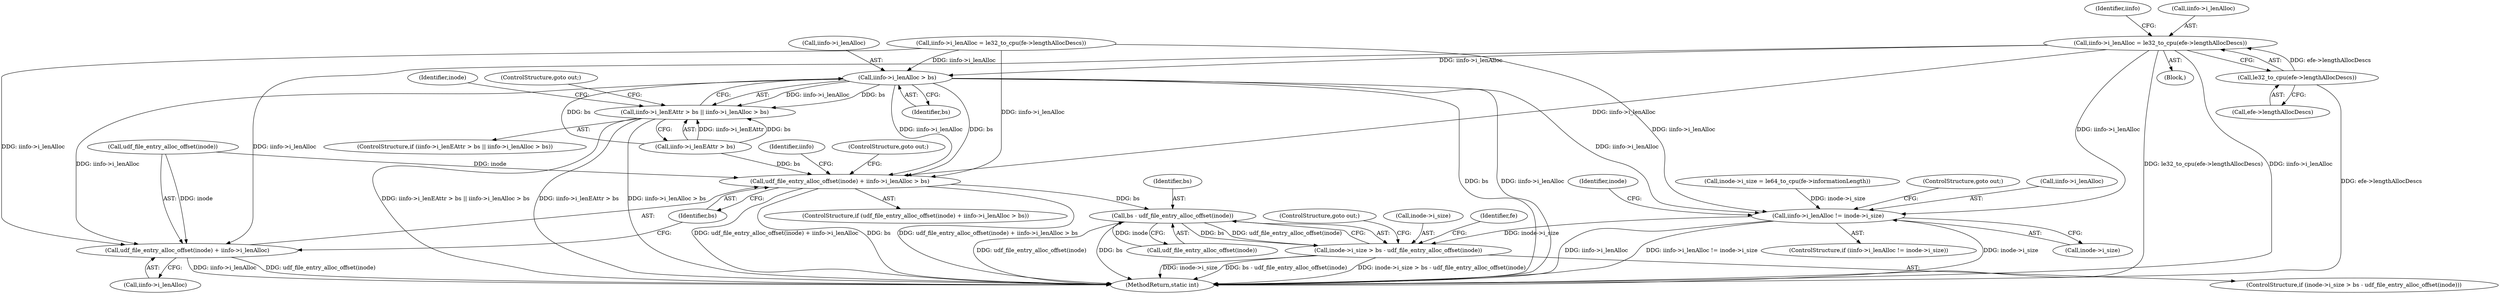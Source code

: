 digraph "0_linux_23b133bdc452aa441fcb9b82cbf6dd05cfd342d0@pointer" {
"1000955" [label="(Call,iinfo->i_lenAlloc = le32_to_cpu(efe->lengthAllocDescs))"];
"1000959" [label="(Call,le32_to_cpu(efe->lengthAllocDescs))"];
"1000985" [label="(Call,iinfo->i_lenAlloc > bs)"];
"1000979" [label="(Call,iinfo->i_lenEAttr > bs || iinfo->i_lenAlloc > bs)"];
"1000992" [label="(Call,udf_file_entry_alloc_offset(inode) + iinfo->i_lenAlloc > bs)"];
"1001022" [label="(Call,bs - udf_file_entry_alloc_offset(inode))"];
"1001018" [label="(Call,inode->i_size > bs - udf_file_entry_alloc_offset(inode))"];
"1000993" [label="(Call,udf_file_entry_alloc_offset(inode) + iinfo->i_lenAlloc)"];
"1001009" [label="(Call,iinfo->i_lenAlloc != inode->i_size)"];
"1000989" [label="(Identifier,bs)"];
"1000990" [label="(ControlStructure,goto out;)"];
"1000960" [label="(Call,efe->lengthAllocDescs)"];
"1001017" [label="(ControlStructure,if (inode->i_size > bs - udf_file_entry_alloc_offset(inode)))"];
"1000965" [label="(Identifier,iinfo)"];
"1001020" [label="(Identifier,inode)"];
"1000837" [label="(Call,iinfo->i_lenAlloc = le32_to_cpu(fe->lengthAllocDescs))"];
"1001009" [label="(Call,iinfo->i_lenAlloc != inode->i_size)"];
"1001004" [label="(Identifier,iinfo)"];
"1000995" [label="(Identifier,inode)"];
"1001022" [label="(Call,bs - udf_file_entry_alloc_offset(inode))"];
"1001231" [label="(MethodReturn,static int)"];
"1001008" [label="(ControlStructure,if (iinfo->i_lenAlloc != inode->i_size))"];
"1000955" [label="(Call,iinfo->i_lenAlloc = le32_to_cpu(efe->lengthAllocDescs))"];
"1001023" [label="(Identifier,bs)"];
"1000996" [label="(Call,iinfo->i_lenAlloc)"];
"1001026" [label="(ControlStructure,goto out;)"];
"1000732" [label="(Call,inode->i_size = le64_to_cpu(fe->informationLength))"];
"1000991" [label="(ControlStructure,if (udf_file_entry_alloc_offset(inode) + iinfo->i_lenAlloc > bs))"];
"1000986" [label="(Call,iinfo->i_lenAlloc)"];
"1000999" [label="(Identifier,bs)"];
"1000959" [label="(Call,le32_to_cpu(efe->lengthAllocDescs))"];
"1000992" [label="(Call,udf_file_entry_alloc_offset(inode) + iinfo->i_lenAlloc > bs)"];
"1000979" [label="(Call,iinfo->i_lenEAttr > bs || iinfo->i_lenAlloc > bs)"];
"1001000" [label="(ControlStructure,goto out;)"];
"1001019" [label="(Call,inode->i_size)"];
"1001016" [label="(ControlStructure,goto out;)"];
"1000993" [label="(Call,udf_file_entry_alloc_offset(inode) + iinfo->i_lenAlloc)"];
"1001018" [label="(Call,inode->i_size > bs - udf_file_entry_alloc_offset(inode))"];
"1000956" [label="(Call,iinfo->i_lenAlloc)"];
"1001030" [label="(Identifier,fe)"];
"1000978" [label="(ControlStructure,if (iinfo->i_lenEAttr > bs || iinfo->i_lenAlloc > bs))"];
"1001010" [label="(Call,iinfo->i_lenAlloc)"];
"1000994" [label="(Call,udf_file_entry_alloc_offset(inode))"];
"1000985" [label="(Call,iinfo->i_lenAlloc > bs)"];
"1000980" [label="(Call,iinfo->i_lenEAttr > bs)"];
"1000854" [label="(Block,)"];
"1001024" [label="(Call,udf_file_entry_alloc_offset(inode))"];
"1001013" [label="(Call,inode->i_size)"];
"1000955" -> "1000854"  [label="AST: "];
"1000955" -> "1000959"  [label="CFG: "];
"1000956" -> "1000955"  [label="AST: "];
"1000959" -> "1000955"  [label="AST: "];
"1000965" -> "1000955"  [label="CFG: "];
"1000955" -> "1001231"  [label="DDG: le32_to_cpu(efe->lengthAllocDescs)"];
"1000955" -> "1001231"  [label="DDG: iinfo->i_lenAlloc"];
"1000959" -> "1000955"  [label="DDG: efe->lengthAllocDescs"];
"1000955" -> "1000985"  [label="DDG: iinfo->i_lenAlloc"];
"1000955" -> "1000992"  [label="DDG: iinfo->i_lenAlloc"];
"1000955" -> "1000993"  [label="DDG: iinfo->i_lenAlloc"];
"1000955" -> "1001009"  [label="DDG: iinfo->i_lenAlloc"];
"1000959" -> "1000960"  [label="CFG: "];
"1000960" -> "1000959"  [label="AST: "];
"1000959" -> "1001231"  [label="DDG: efe->lengthAllocDescs"];
"1000985" -> "1000979"  [label="AST: "];
"1000985" -> "1000989"  [label="CFG: "];
"1000986" -> "1000985"  [label="AST: "];
"1000989" -> "1000985"  [label="AST: "];
"1000979" -> "1000985"  [label="CFG: "];
"1000985" -> "1001231"  [label="DDG: bs"];
"1000985" -> "1001231"  [label="DDG: iinfo->i_lenAlloc"];
"1000985" -> "1000979"  [label="DDG: iinfo->i_lenAlloc"];
"1000985" -> "1000979"  [label="DDG: bs"];
"1000837" -> "1000985"  [label="DDG: iinfo->i_lenAlloc"];
"1000980" -> "1000985"  [label="DDG: bs"];
"1000985" -> "1000992"  [label="DDG: iinfo->i_lenAlloc"];
"1000985" -> "1000992"  [label="DDG: bs"];
"1000985" -> "1000993"  [label="DDG: iinfo->i_lenAlloc"];
"1000985" -> "1001009"  [label="DDG: iinfo->i_lenAlloc"];
"1000979" -> "1000978"  [label="AST: "];
"1000979" -> "1000980"  [label="CFG: "];
"1000980" -> "1000979"  [label="AST: "];
"1000990" -> "1000979"  [label="CFG: "];
"1000995" -> "1000979"  [label="CFG: "];
"1000979" -> "1001231"  [label="DDG: iinfo->i_lenEAttr > bs || iinfo->i_lenAlloc > bs"];
"1000979" -> "1001231"  [label="DDG: iinfo->i_lenEAttr > bs"];
"1000979" -> "1001231"  [label="DDG: iinfo->i_lenAlloc > bs"];
"1000980" -> "1000979"  [label="DDG: iinfo->i_lenEAttr"];
"1000980" -> "1000979"  [label="DDG: bs"];
"1000992" -> "1000991"  [label="AST: "];
"1000992" -> "1000999"  [label="CFG: "];
"1000993" -> "1000992"  [label="AST: "];
"1000999" -> "1000992"  [label="AST: "];
"1001000" -> "1000992"  [label="CFG: "];
"1001004" -> "1000992"  [label="CFG: "];
"1000992" -> "1001231"  [label="DDG: udf_file_entry_alloc_offset(inode) + iinfo->i_lenAlloc"];
"1000992" -> "1001231"  [label="DDG: bs"];
"1000992" -> "1001231"  [label="DDG: udf_file_entry_alloc_offset(inode) + iinfo->i_lenAlloc > bs"];
"1000994" -> "1000992"  [label="DDG: inode"];
"1000837" -> "1000992"  [label="DDG: iinfo->i_lenAlloc"];
"1000980" -> "1000992"  [label="DDG: bs"];
"1000992" -> "1001022"  [label="DDG: bs"];
"1001022" -> "1001018"  [label="AST: "];
"1001022" -> "1001024"  [label="CFG: "];
"1001023" -> "1001022"  [label="AST: "];
"1001024" -> "1001022"  [label="AST: "];
"1001018" -> "1001022"  [label="CFG: "];
"1001022" -> "1001231"  [label="DDG: udf_file_entry_alloc_offset(inode)"];
"1001022" -> "1001231"  [label="DDG: bs"];
"1001022" -> "1001018"  [label="DDG: bs"];
"1001022" -> "1001018"  [label="DDG: udf_file_entry_alloc_offset(inode)"];
"1001024" -> "1001022"  [label="DDG: inode"];
"1001018" -> "1001017"  [label="AST: "];
"1001019" -> "1001018"  [label="AST: "];
"1001026" -> "1001018"  [label="CFG: "];
"1001030" -> "1001018"  [label="CFG: "];
"1001018" -> "1001231"  [label="DDG: inode->i_size > bs - udf_file_entry_alloc_offset(inode)"];
"1001018" -> "1001231"  [label="DDG: inode->i_size"];
"1001018" -> "1001231"  [label="DDG: bs - udf_file_entry_alloc_offset(inode)"];
"1001009" -> "1001018"  [label="DDG: inode->i_size"];
"1000993" -> "1000996"  [label="CFG: "];
"1000994" -> "1000993"  [label="AST: "];
"1000996" -> "1000993"  [label="AST: "];
"1000999" -> "1000993"  [label="CFG: "];
"1000993" -> "1001231"  [label="DDG: iinfo->i_lenAlloc"];
"1000993" -> "1001231"  [label="DDG: udf_file_entry_alloc_offset(inode)"];
"1000994" -> "1000993"  [label="DDG: inode"];
"1000837" -> "1000993"  [label="DDG: iinfo->i_lenAlloc"];
"1001009" -> "1001008"  [label="AST: "];
"1001009" -> "1001013"  [label="CFG: "];
"1001010" -> "1001009"  [label="AST: "];
"1001013" -> "1001009"  [label="AST: "];
"1001016" -> "1001009"  [label="CFG: "];
"1001020" -> "1001009"  [label="CFG: "];
"1001009" -> "1001231"  [label="DDG: iinfo->i_lenAlloc != inode->i_size"];
"1001009" -> "1001231"  [label="DDG: inode->i_size"];
"1001009" -> "1001231"  [label="DDG: iinfo->i_lenAlloc"];
"1000837" -> "1001009"  [label="DDG: iinfo->i_lenAlloc"];
"1000732" -> "1001009"  [label="DDG: inode->i_size"];
}
